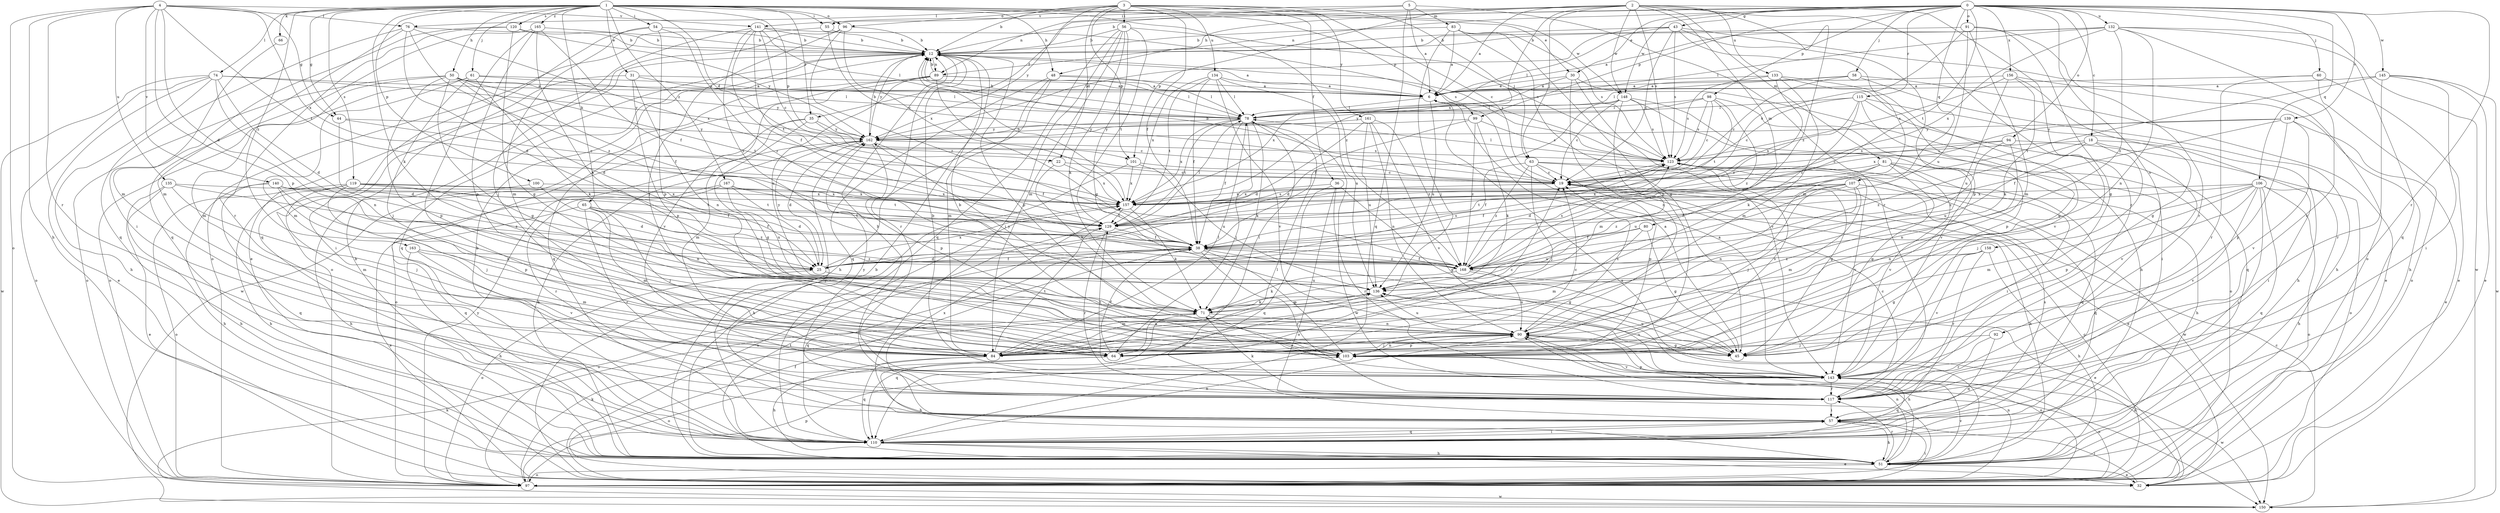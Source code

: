strict digraph  {
0;
1;
2;
3;
4;
5;
6;
12;
18;
19;
22;
25;
30;
31;
32;
35;
36;
38;
43;
44;
45;
48;
50;
51;
54;
55;
56;
57;
58;
60;
61;
63;
64;
65;
66;
71;
74;
76;
78;
80;
81;
83;
84;
89;
90;
91;
92;
94;
96;
97;
98;
99;
100;
101;
103;
106;
107;
110;
115;
117;
119;
120;
123;
129;
132;
133;
134;
135;
136;
139;
140;
141;
143;
145;
148;
150;
156;
157;
158;
161;
162;
163;
165;
167;
168;
0 -> 12  [label=b];
0 -> 18  [label=c];
0 -> 30  [label=e];
0 -> 43  [label=g];
0 -> 48  [label=h];
0 -> 58  [label=j];
0 -> 60  [label=j];
0 -> 89  [label=n];
0 -> 91  [label=o];
0 -> 92  [label=o];
0 -> 94  [label=o];
0 -> 98  [label=p];
0 -> 99  [label=p];
0 -> 106  [label=q];
0 -> 107  [label=q];
0 -> 115  [label=r];
0 -> 117  [label=r];
0 -> 129  [label=t];
0 -> 132  [label=u];
0 -> 139  [label=v];
0 -> 145  [label=w];
0 -> 148  [label=w];
0 -> 156  [label=x];
1 -> 22  [label=d];
1 -> 30  [label=e];
1 -> 31  [label=e];
1 -> 35  [label=f];
1 -> 44  [label=g];
1 -> 48  [label=h];
1 -> 50  [label=h];
1 -> 54  [label=i];
1 -> 55  [label=i];
1 -> 61  [label=j];
1 -> 65  [label=k];
1 -> 66  [label=k];
1 -> 71  [label=k];
1 -> 74  [label=l];
1 -> 96  [label=o];
1 -> 99  [label=p];
1 -> 100  [label=p];
1 -> 101  [label=p];
1 -> 119  [label=s];
1 -> 120  [label=s];
1 -> 148  [label=w];
1 -> 163  [label=z];
1 -> 165  [label=z];
1 -> 167  [label=z];
1 -> 168  [label=z];
2 -> 6  [label=a];
2 -> 35  [label=f];
2 -> 55  [label=i];
2 -> 63  [label=j];
2 -> 80  [label=m];
2 -> 81  [label=m];
2 -> 101  [label=p];
2 -> 117  [label=r];
2 -> 123  [label=s];
2 -> 133  [label=u];
2 -> 148  [label=w];
2 -> 157  [label=x];
2 -> 158  [label=y];
2 -> 168  [label=z];
3 -> 12  [label=b];
3 -> 19  [label=c];
3 -> 22  [label=d];
3 -> 36  [label=f];
3 -> 38  [label=f];
3 -> 56  [label=i];
3 -> 63  [label=j];
3 -> 76  [label=l];
3 -> 96  [label=o];
3 -> 101  [label=p];
3 -> 134  [label=u];
3 -> 161  [label=y];
3 -> 162  [label=y];
4 -> 25  [label=d];
4 -> 44  [label=g];
4 -> 51  [label=h];
4 -> 76  [label=l];
4 -> 97  [label=o];
4 -> 103  [label=p];
4 -> 117  [label=r];
4 -> 129  [label=t];
4 -> 135  [label=u];
4 -> 140  [label=v];
4 -> 141  [label=v];
4 -> 157  [label=x];
5 -> 6  [label=a];
5 -> 83  [label=m];
5 -> 89  [label=n];
5 -> 110  [label=q];
5 -> 117  [label=r];
5 -> 141  [label=v];
6 -> 78  [label=l];
6 -> 136  [label=u];
12 -> 6  [label=a];
12 -> 89  [label=n];
12 -> 97  [label=o];
12 -> 103  [label=p];
12 -> 110  [label=q];
12 -> 117  [label=r];
12 -> 123  [label=s];
12 -> 162  [label=y];
18 -> 57  [label=i];
18 -> 64  [label=j];
18 -> 123  [label=s];
18 -> 136  [label=u];
18 -> 143  [label=v];
18 -> 168  [label=z];
19 -> 12  [label=b];
19 -> 51  [label=h];
19 -> 157  [label=x];
22 -> 19  [label=c];
22 -> 71  [label=k];
22 -> 157  [label=x];
25 -> 38  [label=f];
25 -> 97  [label=o];
25 -> 123  [label=s];
25 -> 136  [label=u];
25 -> 157  [label=x];
25 -> 162  [label=y];
30 -> 6  [label=a];
30 -> 51  [label=h];
30 -> 90  [label=n];
30 -> 143  [label=v];
30 -> 157  [label=x];
31 -> 6  [label=a];
31 -> 57  [label=i];
31 -> 78  [label=l];
31 -> 90  [label=n];
31 -> 103  [label=p];
32 -> 12  [label=b];
32 -> 38  [label=f];
32 -> 57  [label=i];
32 -> 90  [label=n];
32 -> 157  [label=x];
35 -> 19  [label=c];
35 -> 45  [label=g];
35 -> 84  [label=m];
35 -> 97  [label=o];
35 -> 162  [label=y];
36 -> 45  [label=g];
36 -> 97  [label=o];
36 -> 110  [label=q];
36 -> 117  [label=r];
36 -> 157  [label=x];
38 -> 25  [label=d];
38 -> 45  [label=g];
38 -> 97  [label=o];
38 -> 103  [label=p];
38 -> 110  [label=q];
38 -> 117  [label=r];
38 -> 168  [label=z];
43 -> 12  [label=b];
43 -> 19  [label=c];
43 -> 78  [label=l];
43 -> 84  [label=m];
43 -> 97  [label=o];
43 -> 103  [label=p];
43 -> 123  [label=s];
43 -> 162  [label=y];
44 -> 19  [label=c];
44 -> 25  [label=d];
44 -> 162  [label=y];
45 -> 6  [label=a];
45 -> 136  [label=u];
48 -> 6  [label=a];
48 -> 51  [label=h];
48 -> 78  [label=l];
48 -> 84  [label=m];
48 -> 110  [label=q];
50 -> 6  [label=a];
50 -> 25  [label=d];
50 -> 38  [label=f];
50 -> 45  [label=g];
50 -> 84  [label=m];
50 -> 97  [label=o];
50 -> 103  [label=p];
50 -> 129  [label=t];
50 -> 162  [label=y];
51 -> 6  [label=a];
51 -> 12  [label=b];
51 -> 32  [label=e];
51 -> 90  [label=n];
51 -> 97  [label=o];
51 -> 117  [label=r];
51 -> 129  [label=t];
51 -> 143  [label=v];
54 -> 12  [label=b];
54 -> 84  [label=m];
54 -> 103  [label=p];
54 -> 110  [label=q];
54 -> 168  [label=z];
55 -> 12  [label=b];
55 -> 19  [label=c];
55 -> 97  [label=o];
56 -> 12  [label=b];
56 -> 45  [label=g];
56 -> 57  [label=i];
56 -> 71  [label=k];
56 -> 84  [label=m];
56 -> 110  [label=q];
56 -> 123  [label=s];
56 -> 129  [label=t];
57 -> 51  [label=h];
57 -> 78  [label=l];
57 -> 110  [label=q];
57 -> 157  [label=x];
57 -> 162  [label=y];
58 -> 6  [label=a];
58 -> 19  [label=c];
58 -> 32  [label=e];
58 -> 51  [label=h];
58 -> 78  [label=l];
60 -> 6  [label=a];
60 -> 32  [label=e];
60 -> 97  [label=o];
60 -> 117  [label=r];
61 -> 6  [label=a];
61 -> 64  [label=j];
61 -> 71  [label=k];
61 -> 78  [label=l];
61 -> 84  [label=m];
61 -> 97  [label=o];
63 -> 19  [label=c];
63 -> 32  [label=e];
63 -> 38  [label=f];
63 -> 64  [label=j];
63 -> 103  [label=p];
63 -> 150  [label=w];
63 -> 168  [label=z];
64 -> 19  [label=c];
64 -> 38  [label=f];
64 -> 51  [label=h];
64 -> 78  [label=l];
64 -> 97  [label=o];
65 -> 32  [label=e];
65 -> 38  [label=f];
65 -> 64  [label=j];
65 -> 84  [label=m];
65 -> 117  [label=r];
65 -> 129  [label=t];
65 -> 168  [label=z];
66 -> 84  [label=m];
71 -> 90  [label=n];
71 -> 110  [label=q];
71 -> 136  [label=u];
71 -> 143  [label=v];
71 -> 162  [label=y];
74 -> 6  [label=a];
74 -> 25  [label=d];
74 -> 32  [label=e];
74 -> 51  [label=h];
74 -> 90  [label=n];
74 -> 97  [label=o];
74 -> 150  [label=w];
74 -> 162  [label=y];
76 -> 12  [label=b];
76 -> 25  [label=d];
76 -> 84  [label=m];
76 -> 110  [label=q];
76 -> 157  [label=x];
76 -> 168  [label=z];
78 -> 12  [label=b];
78 -> 38  [label=f];
78 -> 64  [label=j];
78 -> 71  [label=k];
78 -> 129  [label=t];
78 -> 150  [label=w];
78 -> 157  [label=x];
78 -> 162  [label=y];
80 -> 38  [label=f];
80 -> 45  [label=g];
80 -> 84  [label=m];
80 -> 136  [label=u];
81 -> 19  [label=c];
81 -> 25  [label=d];
81 -> 45  [label=g];
81 -> 51  [label=h];
81 -> 57  [label=i];
81 -> 136  [label=u];
81 -> 143  [label=v];
83 -> 6  [label=a];
83 -> 12  [label=b];
83 -> 45  [label=g];
83 -> 64  [label=j];
83 -> 103  [label=p];
83 -> 123  [label=s];
84 -> 19  [label=c];
84 -> 51  [label=h];
84 -> 78  [label=l];
84 -> 110  [label=q];
84 -> 129  [label=t];
84 -> 136  [label=u];
89 -> 6  [label=a];
89 -> 12  [label=b];
89 -> 38  [label=f];
89 -> 78  [label=l];
89 -> 110  [label=q];
89 -> 136  [label=u];
89 -> 143  [label=v];
89 -> 150  [label=w];
90 -> 19  [label=c];
90 -> 45  [label=g];
90 -> 51  [label=h];
90 -> 64  [label=j];
90 -> 84  [label=m];
90 -> 97  [label=o];
90 -> 103  [label=p];
90 -> 136  [label=u];
91 -> 12  [label=b];
91 -> 45  [label=g];
91 -> 84  [label=m];
91 -> 117  [label=r];
91 -> 136  [label=u];
91 -> 157  [label=x];
92 -> 64  [label=j];
92 -> 110  [label=q];
92 -> 117  [label=r];
94 -> 19  [label=c];
94 -> 90  [label=n];
94 -> 97  [label=o];
94 -> 123  [label=s];
94 -> 168  [label=z];
96 -> 12  [label=b];
96 -> 32  [label=e];
96 -> 64  [label=j];
96 -> 157  [label=x];
96 -> 168  [label=z];
97 -> 19  [label=c];
97 -> 57  [label=i];
97 -> 71  [label=k];
97 -> 90  [label=n];
97 -> 103  [label=p];
97 -> 150  [label=w];
97 -> 162  [label=y];
98 -> 19  [label=c];
98 -> 57  [label=i];
98 -> 78  [label=l];
98 -> 123  [label=s];
98 -> 129  [label=t];
98 -> 162  [label=y];
98 -> 168  [label=z];
99 -> 25  [label=d];
99 -> 71  [label=k];
99 -> 123  [label=s];
99 -> 162  [label=y];
99 -> 168  [label=z];
100 -> 51  [label=h];
100 -> 90  [label=n];
100 -> 157  [label=x];
101 -> 19  [label=c];
101 -> 51  [label=h];
101 -> 136  [label=u];
101 -> 157  [label=x];
103 -> 12  [label=b];
103 -> 90  [label=n];
103 -> 123  [label=s];
103 -> 143  [label=v];
106 -> 38  [label=f];
106 -> 51  [label=h];
106 -> 57  [label=i];
106 -> 84  [label=m];
106 -> 90  [label=n];
106 -> 97  [label=o];
106 -> 103  [label=p];
106 -> 110  [label=q];
106 -> 143  [label=v];
106 -> 157  [label=x];
107 -> 38  [label=f];
107 -> 64  [label=j];
107 -> 84  [label=m];
107 -> 90  [label=n];
107 -> 110  [label=q];
107 -> 129  [label=t];
107 -> 157  [label=x];
107 -> 168  [label=z];
110 -> 12  [label=b];
110 -> 32  [label=e];
110 -> 51  [label=h];
110 -> 57  [label=i];
110 -> 90  [label=n];
110 -> 123  [label=s];
115 -> 19  [label=c];
115 -> 51  [label=h];
115 -> 71  [label=k];
115 -> 78  [label=l];
115 -> 103  [label=p];
115 -> 110  [label=q];
115 -> 157  [label=x];
117 -> 12  [label=b];
117 -> 19  [label=c];
117 -> 57  [label=i];
117 -> 71  [label=k];
117 -> 162  [label=y];
119 -> 25  [label=d];
119 -> 38  [label=f];
119 -> 51  [label=h];
119 -> 64  [label=j];
119 -> 84  [label=m];
119 -> 97  [label=o];
119 -> 129  [label=t];
119 -> 157  [label=x];
120 -> 12  [label=b];
120 -> 45  [label=g];
120 -> 57  [label=i];
120 -> 117  [label=r];
120 -> 162  [label=y];
123 -> 19  [label=c];
123 -> 45  [label=g];
123 -> 78  [label=l];
123 -> 110  [label=q];
123 -> 143  [label=v];
129 -> 38  [label=f];
129 -> 78  [label=l];
129 -> 117  [label=r];
129 -> 123  [label=s];
132 -> 6  [label=a];
132 -> 12  [label=b];
132 -> 78  [label=l];
132 -> 90  [label=n];
132 -> 110  [label=q];
132 -> 117  [label=r];
132 -> 150  [label=w];
132 -> 157  [label=x];
132 -> 168  [label=z];
133 -> 6  [label=a];
133 -> 45  [label=g];
133 -> 84  [label=m];
133 -> 123  [label=s];
133 -> 143  [label=v];
133 -> 168  [label=z];
134 -> 6  [label=a];
134 -> 38  [label=f];
134 -> 78  [label=l];
134 -> 129  [label=t];
134 -> 136  [label=u];
134 -> 143  [label=v];
134 -> 157  [label=x];
135 -> 32  [label=e];
135 -> 51  [label=h];
135 -> 64  [label=j];
135 -> 157  [label=x];
135 -> 168  [label=z];
136 -> 71  [label=k];
136 -> 84  [label=m];
139 -> 32  [label=e];
139 -> 38  [label=f];
139 -> 103  [label=p];
139 -> 143  [label=v];
139 -> 157  [label=x];
139 -> 162  [label=y];
140 -> 51  [label=h];
140 -> 90  [label=n];
140 -> 103  [label=p];
140 -> 110  [label=q];
140 -> 129  [label=t];
140 -> 157  [label=x];
141 -> 12  [label=b];
141 -> 19  [label=c];
141 -> 38  [label=f];
141 -> 64  [label=j];
141 -> 78  [label=l];
141 -> 123  [label=s];
141 -> 129  [label=t];
141 -> 168  [label=z];
143 -> 6  [label=a];
143 -> 12  [label=b];
143 -> 97  [label=o];
143 -> 103  [label=p];
143 -> 110  [label=q];
143 -> 117  [label=r];
143 -> 129  [label=t];
143 -> 136  [label=u];
143 -> 150  [label=w];
145 -> 6  [label=a];
145 -> 32  [label=e];
145 -> 57  [label=i];
145 -> 117  [label=r];
145 -> 129  [label=t];
145 -> 150  [label=w];
148 -> 19  [label=c];
148 -> 38  [label=f];
148 -> 78  [label=l];
148 -> 84  [label=m];
148 -> 97  [label=o];
148 -> 123  [label=s];
148 -> 143  [label=v];
150 -> 19  [label=c];
150 -> 71  [label=k];
156 -> 6  [label=a];
156 -> 45  [label=g];
156 -> 51  [label=h];
156 -> 71  [label=k];
156 -> 123  [label=s];
156 -> 136  [label=u];
157 -> 12  [label=b];
157 -> 71  [label=k];
157 -> 129  [label=t];
158 -> 45  [label=g];
158 -> 51  [label=h];
158 -> 117  [label=r];
158 -> 143  [label=v];
158 -> 168  [label=z];
161 -> 25  [label=d];
161 -> 90  [label=n];
161 -> 136  [label=u];
161 -> 143  [label=v];
161 -> 162  [label=y];
161 -> 168  [label=z];
162 -> 12  [label=b];
162 -> 25  [label=d];
162 -> 38  [label=f];
162 -> 51  [label=h];
162 -> 103  [label=p];
162 -> 123  [label=s];
163 -> 51  [label=h];
163 -> 84  [label=m];
163 -> 143  [label=v];
163 -> 168  [label=z];
165 -> 12  [label=b];
165 -> 38  [label=f];
165 -> 64  [label=j];
165 -> 71  [label=k];
165 -> 103  [label=p];
165 -> 110  [label=q];
167 -> 25  [label=d];
167 -> 110  [label=q];
167 -> 117  [label=r];
167 -> 129  [label=t];
167 -> 136  [label=u];
167 -> 157  [label=x];
168 -> 32  [label=e];
168 -> 38  [label=f];
168 -> 71  [label=k];
168 -> 90  [label=n];
168 -> 123  [label=s];
}
